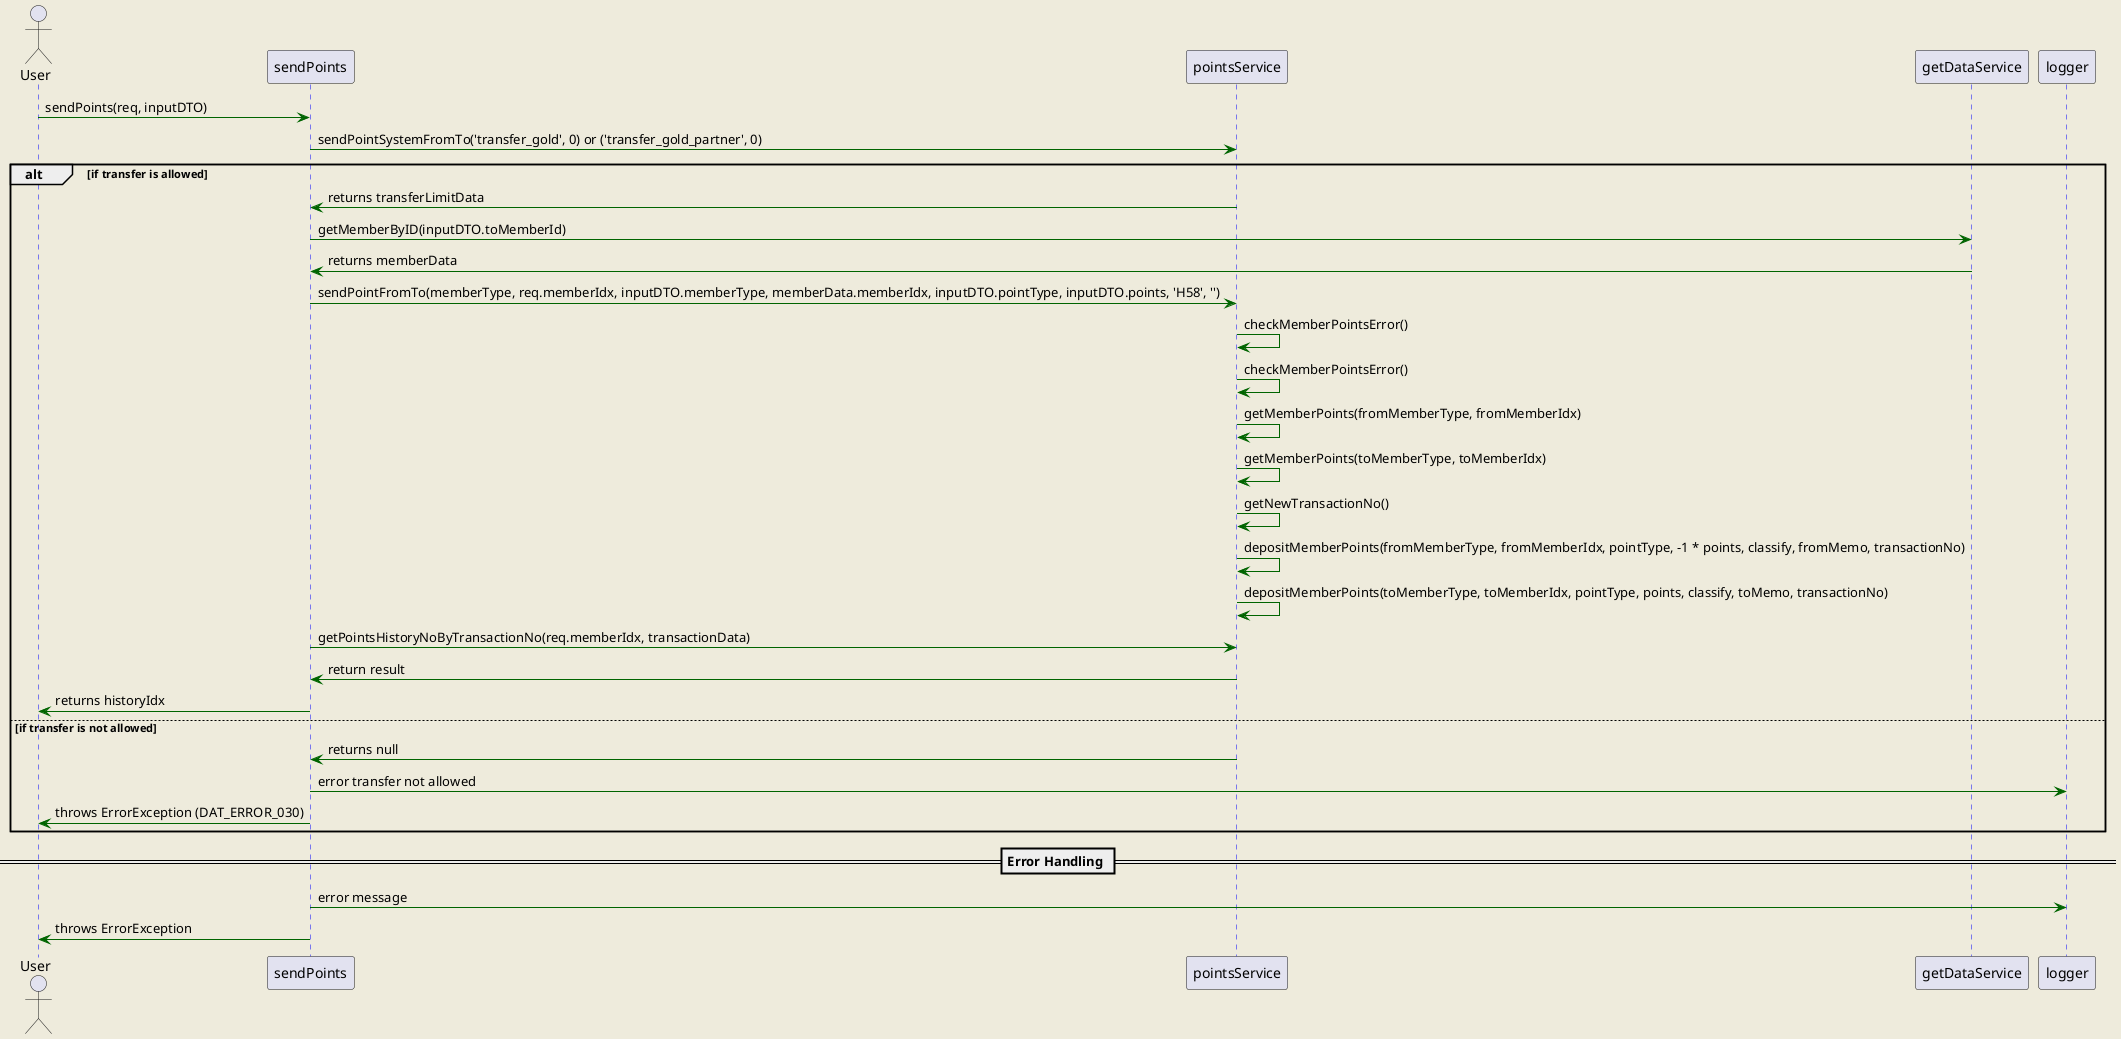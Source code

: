 @startuml
skinparam backgroundColor #EEEBDC

skinparam sequence {
    ArrowColor DarkGreen
    LifeLineBorderColor blue
    LifeLineBackgroundColor #A9DCDF
}

actor User
participant Controller as "sendPoints"
participant PointsService as "pointsService"
participant GetDataService as "getDataService"
participant Logger as "logger"

User -> Controller: sendPoints(req, inputDTO)

Controller -> PointsService: sendPointSystemFromTo('transfer_gold', 0) or ('transfer_gold_partner', 0)
alt if transfer is allowed
    PointsService -> Controller: returns transferLimitData

    Controller -> GetDataService: getMemberByID(inputDTO.toMemberId)
    GetDataService -> Controller: returns memberData

    Controller -> PointsService: sendPointFromTo(memberType, req.memberIdx, inputDTO.memberType, memberData.memberIdx, inputDTO.pointType, inputDTO.points, 'H58', '')

    PointsService -> PointsService: checkMemberPointsError()
    PointsService -> PointsService: checkMemberPointsError()
    PointsService -> PointsService: getMemberPoints(fromMemberType, fromMemberIdx)
    PointsService -> PointsService: getMemberPoints(toMemberType, toMemberIdx)
    PointsService -> PointsService: getNewTransactionNo()

    PointsService -> PointsService: depositMemberPoints(fromMemberType, fromMemberIdx, pointType, -1 * points, classify, fromMemo, transactionNo)
    PointsService -> PointsService: depositMemberPoints(toMemberType, toMemberIdx, pointType, points, classify, toMemo, transactionNo)

    Controller -> PointsService: getPointsHistoryNoByTransactionNo(req.memberIdx, transactionData)
    PointsService -> Controller: return result

    Controller -> User: returns historyIdx

else if transfer is not allowed
    PointsService -> Controller: returns null
    Controller -> Logger: error transfer not allowed
    Controller -> User: throws ErrorException (DAT_ERROR_030)

end

== Error Handling ==
Controller -> Logger: error message
Controller -> User: throws ErrorException

@enduml